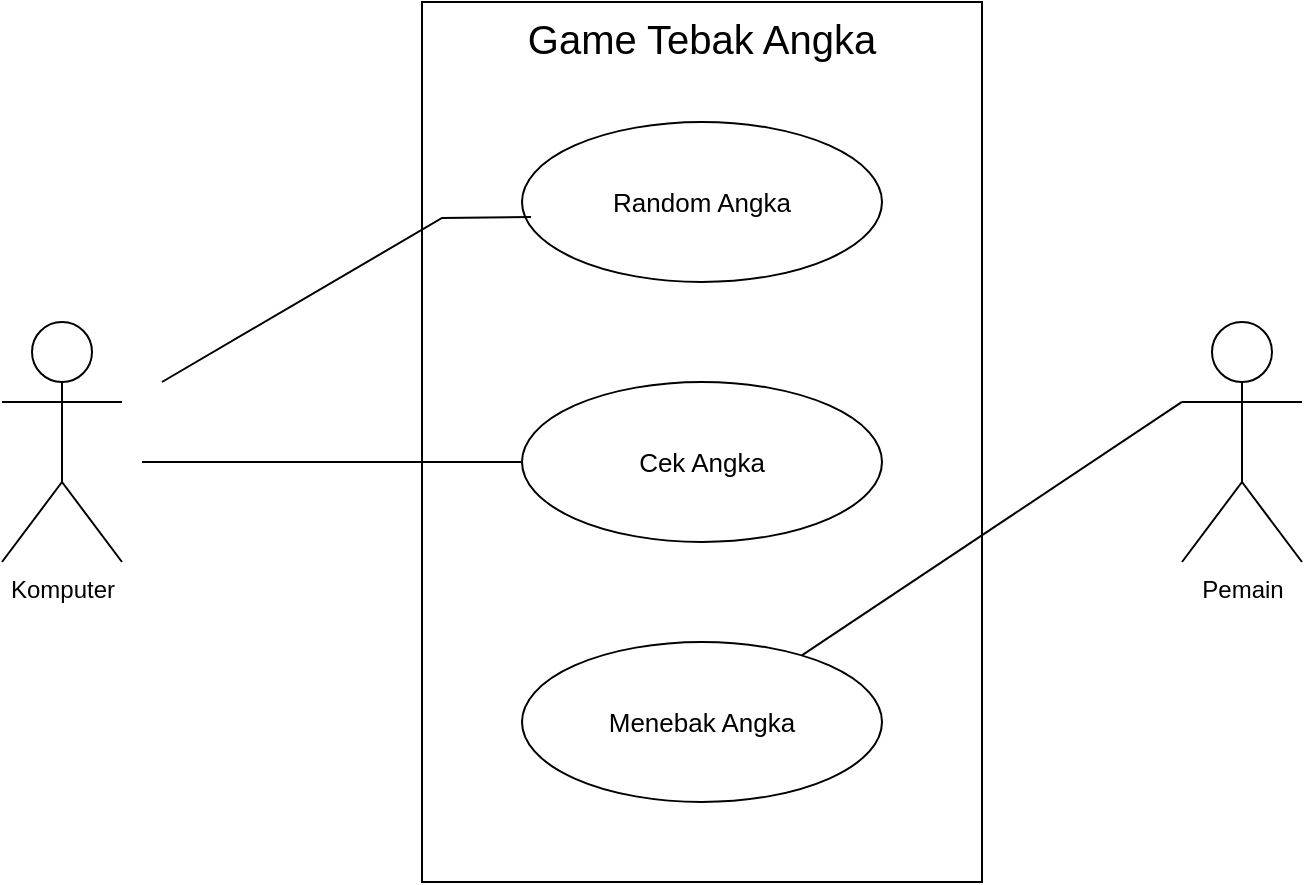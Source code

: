 <mxfile version="21.6.9" type="github">
  <diagram name="Page-1" id="1Mfrb3JRGNtfUw7k8Ax0">
    <mxGraphModel dx="1060" dy="678" grid="1" gridSize="10" guides="1" tooltips="1" connect="1" arrows="1" fold="1" page="1" pageScale="1" pageWidth="850" pageHeight="1100" math="0" shadow="0">
      <root>
        <mxCell id="0" />
        <mxCell id="1" parent="0" />
        <mxCell id="e9ntbeol70_rAxPwYVvT-2" value="Game Tebak Angka" style="rounded=0;whiteSpace=wrap;html=1;verticalAlign=top;fontSize=20;" vertex="1" parent="1">
          <mxGeometry x="280" y="240" width="280" height="440" as="geometry" />
        </mxCell>
        <mxCell id="e9ntbeol70_rAxPwYVvT-12" value="Random Angka" style="ellipse;whiteSpace=wrap;html=1;fontSize=13;" vertex="1" parent="1">
          <mxGeometry x="330" y="300" width="180" height="80" as="geometry" />
        </mxCell>
        <mxCell id="e9ntbeol70_rAxPwYVvT-13" value="Cek Angka" style="ellipse;whiteSpace=wrap;html=1;fontSize=13;" vertex="1" parent="1">
          <mxGeometry x="330" y="430" width="180" height="80" as="geometry" />
        </mxCell>
        <mxCell id="e9ntbeol70_rAxPwYVvT-14" value="Menebak Angka" style="ellipse;whiteSpace=wrap;html=1;fontSize=13;" vertex="1" parent="1">
          <mxGeometry x="330" y="560" width="180" height="80" as="geometry" />
        </mxCell>
        <mxCell id="e9ntbeol70_rAxPwYVvT-15" value="Komputer" style="shape=umlActor;verticalLabelPosition=bottom;verticalAlign=top;html=1;outlineConnect=0;" vertex="1" parent="1">
          <mxGeometry x="70" y="400" width="60" height="120" as="geometry" />
        </mxCell>
        <mxCell id="e9ntbeol70_rAxPwYVvT-61" value="Pemain" style="shape=umlActor;verticalLabelPosition=bottom;verticalAlign=top;html=1;outlineConnect=0;" vertex="1" parent="1">
          <mxGeometry x="660" y="400" width="60" height="120" as="geometry" />
        </mxCell>
        <mxCell id="e9ntbeol70_rAxPwYVvT-63" value="" style="endArrow=none;html=1;rounded=0;exitX=0.025;exitY=0.594;exitDx=0;exitDy=0;exitPerimeter=0;" edge="1" parent="1" source="e9ntbeol70_rAxPwYVvT-12">
          <mxGeometry width="50" height="50" relative="1" as="geometry">
            <mxPoint x="480" y="620" as="sourcePoint" />
            <mxPoint x="150" y="430" as="targetPoint" />
            <Array as="points">
              <mxPoint x="290" y="348" />
            </Array>
          </mxGeometry>
        </mxCell>
        <mxCell id="e9ntbeol70_rAxPwYVvT-64" value="" style="endArrow=none;html=1;rounded=0;" edge="1" parent="1" source="e9ntbeol70_rAxPwYVvT-13">
          <mxGeometry width="50" height="50" relative="1" as="geometry">
            <mxPoint x="345" y="358" as="sourcePoint" />
            <mxPoint x="140" y="470" as="targetPoint" />
          </mxGeometry>
        </mxCell>
        <mxCell id="e9ntbeol70_rAxPwYVvT-65" value="" style="endArrow=none;html=1;rounded=0;exitX=0;exitY=0.333;exitDx=0;exitDy=0;exitPerimeter=0;" edge="1" parent="1" source="e9ntbeol70_rAxPwYVvT-61" target="e9ntbeol70_rAxPwYVvT-14">
          <mxGeometry width="50" height="50" relative="1" as="geometry">
            <mxPoint x="341" y="474" as="sourcePoint" />
            <mxPoint x="150" y="460" as="targetPoint" />
          </mxGeometry>
        </mxCell>
      </root>
    </mxGraphModel>
  </diagram>
</mxfile>
